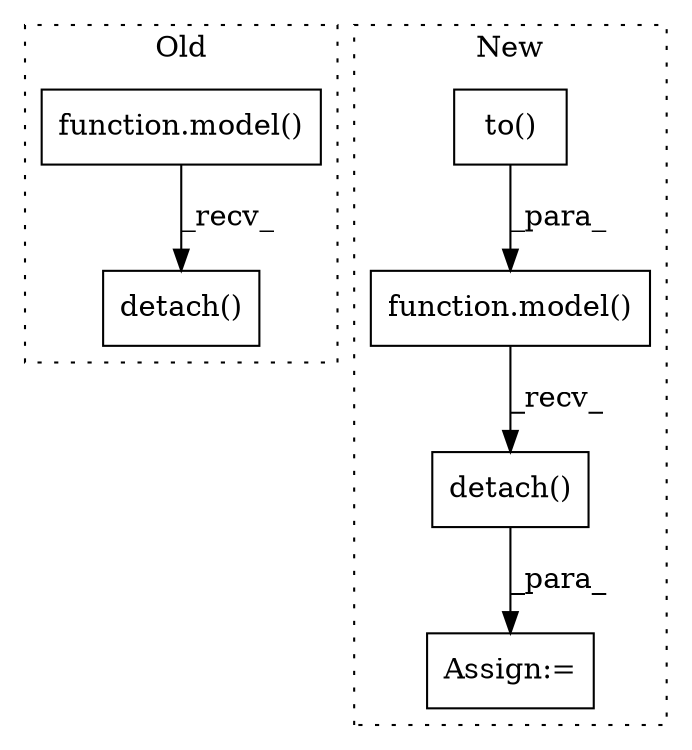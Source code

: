 digraph G {
subgraph cluster0 {
1 [label="function.model()" a="75" s="2967,3050" l="19,10" shape="box"];
4 [label="detach()" a="75" s="3367" l="28" shape="box"];
label = "Old";
style="dotted";
}
subgraph cluster1 {
2 [label="detach()" a="75" s="3189" l="26" shape="box"];
3 [label="function.model()" a="75" s="2837,2972" l="19,11" shape="box"];
5 [label="Assign:=" a="68" s="3180" l="4" shape="box"];
6 [label="to()" a="75" s="2856,2871" l="9,1" shape="box"];
label = "New";
style="dotted";
}
1 -> 4 [label="_recv_"];
2 -> 5 [label="_para_"];
3 -> 2 [label="_recv_"];
6 -> 3 [label="_para_"];
}
